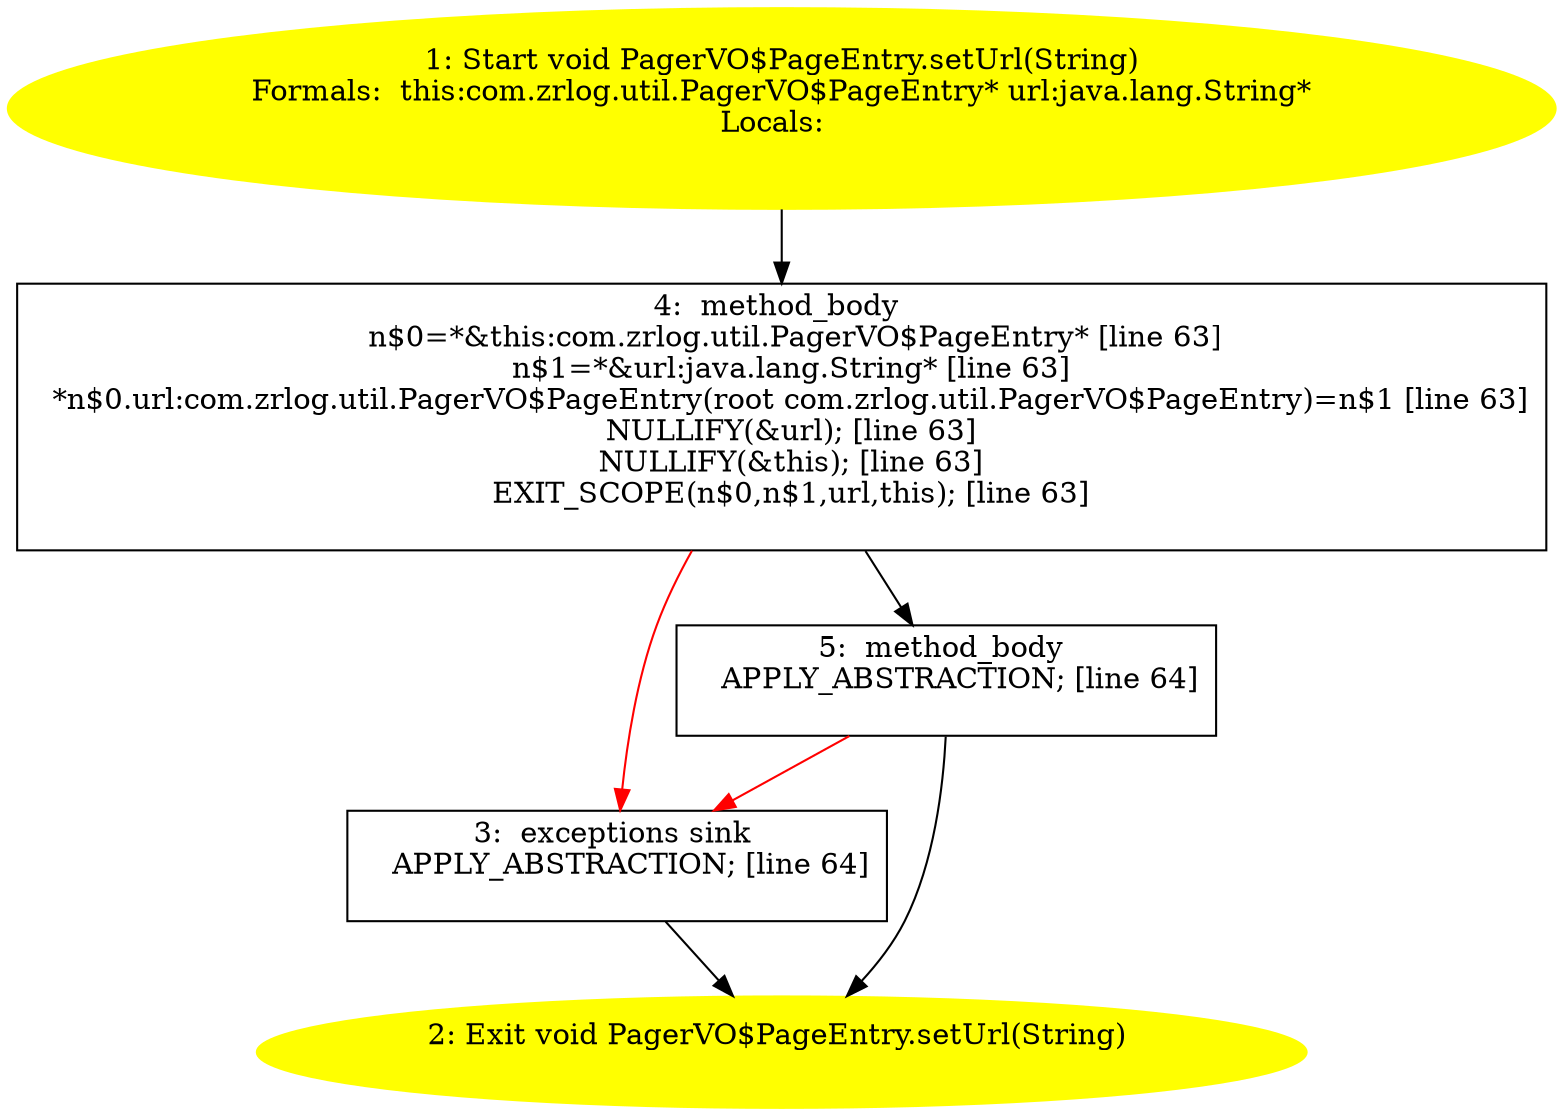 /* @generated */
digraph cfg {
"com.zrlog.util.PagerVO$PageEntry.setUrl(java.lang.String):void.ab64b7177cc6a7eac5ac68e762f4eb0e_1" [label="1: Start void PagerVO$PageEntry.setUrl(String)\nFormals:  this:com.zrlog.util.PagerVO$PageEntry* url:java.lang.String*\nLocals:  \n  " color=yellow style=filled]
	

	 "com.zrlog.util.PagerVO$PageEntry.setUrl(java.lang.String):void.ab64b7177cc6a7eac5ac68e762f4eb0e_1" -> "com.zrlog.util.PagerVO$PageEntry.setUrl(java.lang.String):void.ab64b7177cc6a7eac5ac68e762f4eb0e_4" ;
"com.zrlog.util.PagerVO$PageEntry.setUrl(java.lang.String):void.ab64b7177cc6a7eac5ac68e762f4eb0e_2" [label="2: Exit void PagerVO$PageEntry.setUrl(String) \n  " color=yellow style=filled]
	

"com.zrlog.util.PagerVO$PageEntry.setUrl(java.lang.String):void.ab64b7177cc6a7eac5ac68e762f4eb0e_3" [label="3:  exceptions sink \n   APPLY_ABSTRACTION; [line 64]\n " shape="box"]
	

	 "com.zrlog.util.PagerVO$PageEntry.setUrl(java.lang.String):void.ab64b7177cc6a7eac5ac68e762f4eb0e_3" -> "com.zrlog.util.PagerVO$PageEntry.setUrl(java.lang.String):void.ab64b7177cc6a7eac5ac68e762f4eb0e_2" ;
"com.zrlog.util.PagerVO$PageEntry.setUrl(java.lang.String):void.ab64b7177cc6a7eac5ac68e762f4eb0e_4" [label="4:  method_body \n   n$0=*&this:com.zrlog.util.PagerVO$PageEntry* [line 63]\n  n$1=*&url:java.lang.String* [line 63]\n  *n$0.url:com.zrlog.util.PagerVO$PageEntry(root com.zrlog.util.PagerVO$PageEntry)=n$1 [line 63]\n  NULLIFY(&url); [line 63]\n  NULLIFY(&this); [line 63]\n  EXIT_SCOPE(n$0,n$1,url,this); [line 63]\n " shape="box"]
	

	 "com.zrlog.util.PagerVO$PageEntry.setUrl(java.lang.String):void.ab64b7177cc6a7eac5ac68e762f4eb0e_4" -> "com.zrlog.util.PagerVO$PageEntry.setUrl(java.lang.String):void.ab64b7177cc6a7eac5ac68e762f4eb0e_5" ;
	 "com.zrlog.util.PagerVO$PageEntry.setUrl(java.lang.String):void.ab64b7177cc6a7eac5ac68e762f4eb0e_4" -> "com.zrlog.util.PagerVO$PageEntry.setUrl(java.lang.String):void.ab64b7177cc6a7eac5ac68e762f4eb0e_3" [color="red" ];
"com.zrlog.util.PagerVO$PageEntry.setUrl(java.lang.String):void.ab64b7177cc6a7eac5ac68e762f4eb0e_5" [label="5:  method_body \n   APPLY_ABSTRACTION; [line 64]\n " shape="box"]
	

	 "com.zrlog.util.PagerVO$PageEntry.setUrl(java.lang.String):void.ab64b7177cc6a7eac5ac68e762f4eb0e_5" -> "com.zrlog.util.PagerVO$PageEntry.setUrl(java.lang.String):void.ab64b7177cc6a7eac5ac68e762f4eb0e_2" ;
	 "com.zrlog.util.PagerVO$PageEntry.setUrl(java.lang.String):void.ab64b7177cc6a7eac5ac68e762f4eb0e_5" -> "com.zrlog.util.PagerVO$PageEntry.setUrl(java.lang.String):void.ab64b7177cc6a7eac5ac68e762f4eb0e_3" [color="red" ];
}
